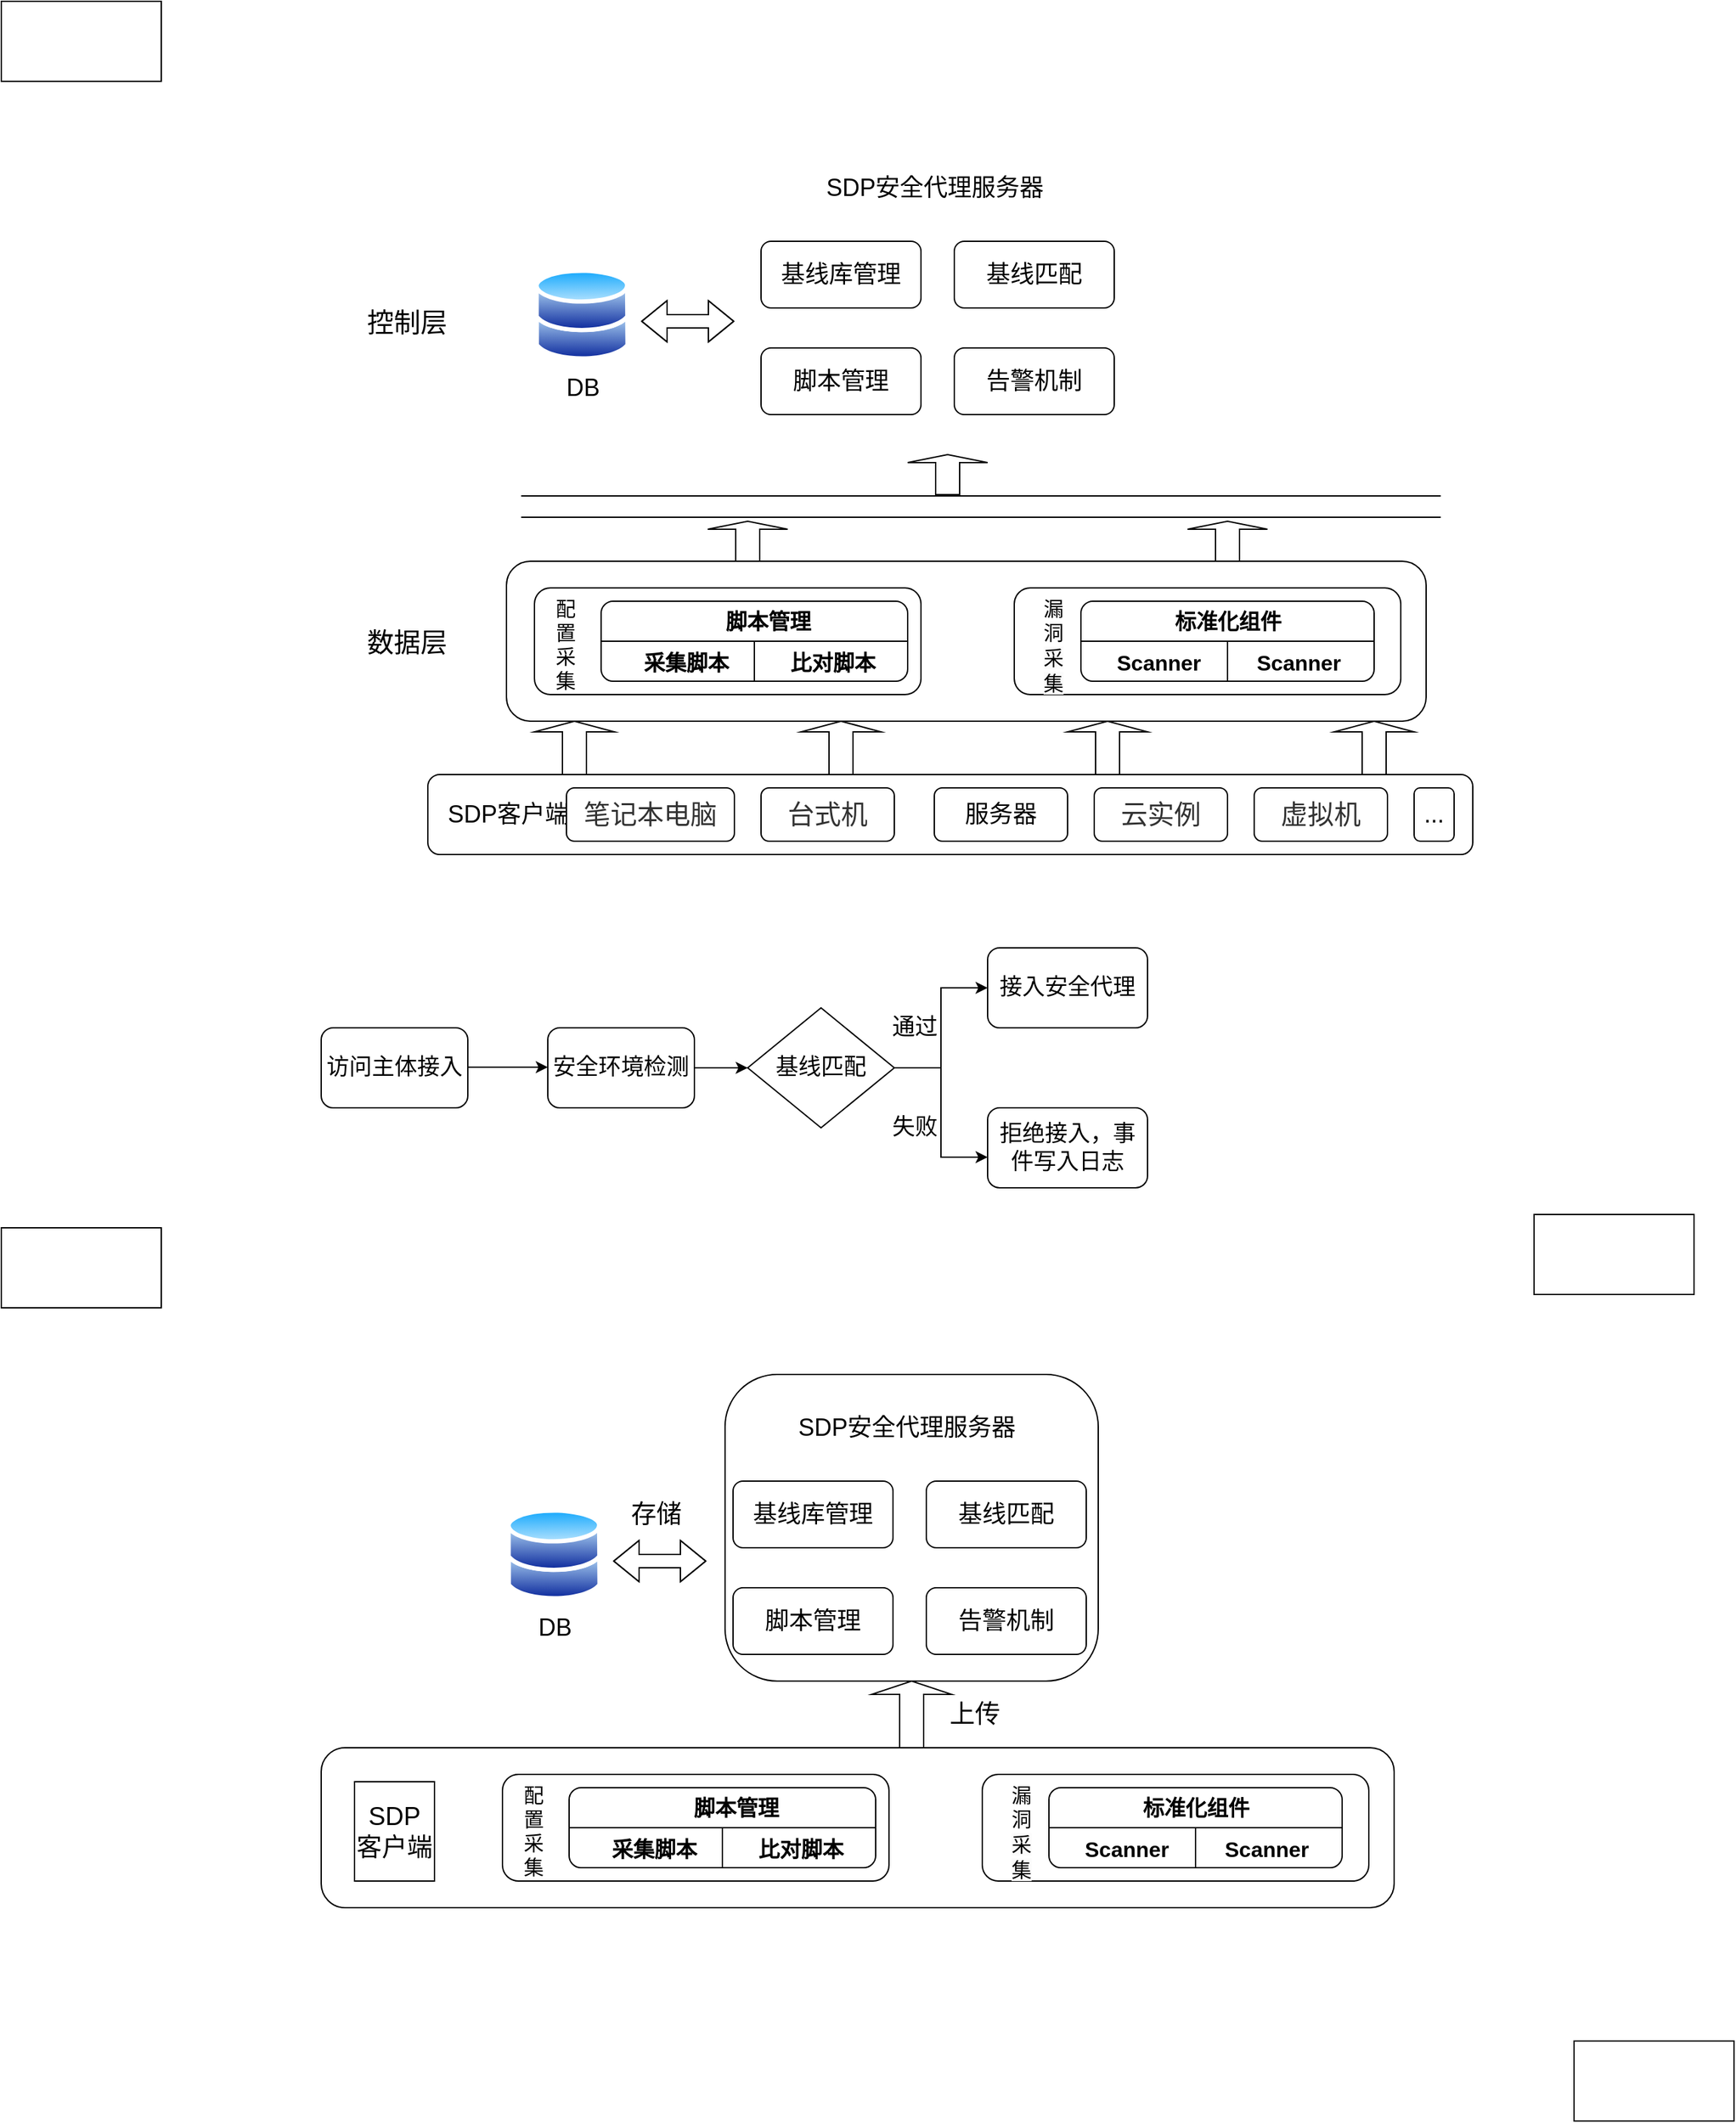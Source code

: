 <mxfile version="20.8.23" type="github">
  <diagram id="prtHgNgQTEPvFCAcTncT" name="Page-1">
    <mxGraphModel dx="2261" dy="1869" grid="1" gridSize="10" guides="1" tooltips="1" connect="1" arrows="1" fold="1" page="1" pageScale="1" pageWidth="827" pageHeight="1169" math="0" shadow="0">
      <root>
        <mxCell id="0" />
        <mxCell id="1" parent="0" />
        <mxCell id="ku3lEbieTSQeBnIbeFAv-19" value="" style="rounded=1;whiteSpace=wrap;html=1;fontSize=20;" vertex="1" parent="1">
          <mxGeometry x="-70" y="1210" width="805" height="120" as="geometry" />
        </mxCell>
        <mxCell id="IRRv_QjYVV9mL1Gj15er-1" value="" style="rounded=1;whiteSpace=wrap;html=1;" parent="1" vertex="1">
          <mxGeometry x="10" y="480" width="784" height="60" as="geometry" />
        </mxCell>
        <mxCell id="IRRv_QjYVV9mL1Gj15er-2" value="&lt;span style=&quot;font-size: 18px;&quot;&gt;SDP客户端&lt;/span&gt;" style="text;html=1;align=center;verticalAlign=middle;resizable=0;points=[];autosize=1;strokeColor=none;fillColor=none;" parent="1" vertex="1">
          <mxGeometry x="15" y="490" width="110" height="40" as="geometry" />
        </mxCell>
        <mxCell id="IRRv_QjYVV9mL1Gj15er-3" value="服务器" style="rounded=1;whiteSpace=wrap;html=1;fontSize=18;" parent="1" vertex="1">
          <mxGeometry x="390" y="490" width="100" height="40" as="geometry" />
        </mxCell>
        <mxCell id="IRRv_QjYVV9mL1Gj15er-4" value="&lt;span style=&quot;color: rgb(51, 51, 51); font-family: Arial, sans-serif; text-align: justify; background-color: rgb(255, 255, 255);&quot;&gt;&lt;font style=&quot;font-size: 20px;&quot;&gt;台式机&lt;/font&gt;&lt;/span&gt;" style="rounded=1;whiteSpace=wrap;html=1;fontSize=18;" parent="1" vertex="1">
          <mxGeometry x="260" y="490" width="100" height="40" as="geometry" />
        </mxCell>
        <mxCell id="IRRv_QjYVV9mL1Gj15er-5" value="&lt;span style=&quot;color: rgb(51, 51, 51); font-family: Arial, sans-serif; text-align: justify; background-color: rgb(255, 255, 255);&quot;&gt;&lt;font style=&quot;font-size: 20px;&quot;&gt;笔记本电脑&lt;/font&gt;&lt;/span&gt;" style="rounded=1;whiteSpace=wrap;html=1;fontSize=18;" parent="1" vertex="1">
          <mxGeometry x="114" y="490" width="126" height="40" as="geometry" />
        </mxCell>
        <mxCell id="IRRv_QjYVV9mL1Gj15er-6" value="&lt;span style=&quot;color: rgb(51, 51, 51); font-family: Arial, sans-serif; text-align: justify; background-color: rgb(255, 255, 255);&quot;&gt;&lt;font style=&quot;font-size: 20px;&quot;&gt;云实例&lt;/font&gt;&lt;/span&gt;" style="rounded=1;whiteSpace=wrap;html=1;fontSize=18;" parent="1" vertex="1">
          <mxGeometry x="510" y="490" width="100" height="40" as="geometry" />
        </mxCell>
        <mxCell id="IRRv_QjYVV9mL1Gj15er-8" value="&lt;span style=&quot;color: rgb(51, 51, 51); font-family: Arial, sans-serif; text-align: justify; background-color: rgb(255, 255, 255);&quot;&gt;&lt;font style=&quot;font-size: 20px;&quot;&gt;虚拟机&lt;/font&gt;&lt;/span&gt;" style="rounded=1;whiteSpace=wrap;html=1;fontSize=18;" parent="1" vertex="1">
          <mxGeometry x="630" y="490" width="100" height="40" as="geometry" />
        </mxCell>
        <mxCell id="IRRv_QjYVV9mL1Gj15er-10" value="..." style="rounded=1;whiteSpace=wrap;html=1;fontSize=18;" parent="1" vertex="1">
          <mxGeometry x="750" y="490" width="30" height="40" as="geometry" />
        </mxCell>
        <mxCell id="IRRv_QjYVV9mL1Gj15er-11" value="" style="shape=singleArrow;direction=north;whiteSpace=wrap;html=1;fontSize=20;" parent="1" vertex="1">
          <mxGeometry x="90" y="440" width="60" height="40" as="geometry" />
        </mxCell>
        <mxCell id="IRRv_QjYVV9mL1Gj15er-13" value="" style="shape=singleArrow;direction=north;whiteSpace=wrap;html=1;fontSize=20;" parent="1" vertex="1">
          <mxGeometry x="290" y="440" width="60" height="40" as="geometry" />
        </mxCell>
        <mxCell id="IRRv_QjYVV9mL1Gj15er-14" value="" style="shape=singleArrow;direction=north;whiteSpace=wrap;html=1;fontSize=20;" parent="1" vertex="1">
          <mxGeometry x="490" y="440" width="60" height="40" as="geometry" />
        </mxCell>
        <mxCell id="IRRv_QjYVV9mL1Gj15er-15" value="" style="shape=singleArrow;direction=north;whiteSpace=wrap;html=1;fontSize=20;" parent="1" vertex="1">
          <mxGeometry x="690" y="440" width="60" height="40" as="geometry" />
        </mxCell>
        <mxCell id="IRRv_QjYVV9mL1Gj15er-16" value="数据层" style="text;html=1;align=center;verticalAlign=middle;resizable=0;points=[];autosize=1;strokeColor=none;fillColor=none;fontSize=20;" parent="1" vertex="1">
          <mxGeometry x="-46" y="360" width="80" height="40" as="geometry" />
        </mxCell>
        <mxCell id="IRRv_QjYVV9mL1Gj15er-17" value="" style="rounded=1;whiteSpace=wrap;html=1;fontSize=20;" parent="1" vertex="1">
          <mxGeometry x="69" y="320" width="690" height="120" as="geometry" />
        </mxCell>
        <mxCell id="IRRv_QjYVV9mL1Gj15er-18" value="" style="rounded=1;whiteSpace=wrap;html=1;fontSize=20;" parent="1" vertex="1">
          <mxGeometry x="90" y="340" width="290" height="80" as="geometry" />
        </mxCell>
        <mxCell id="IRRv_QjYVV9mL1Gj15er-20" value="" style="rounded=1;whiteSpace=wrap;html=1;fontSize=20;" parent="1" vertex="1">
          <mxGeometry x="450" y="340" width="290" height="80" as="geometry" />
        </mxCell>
        <mxCell id="IRRv_QjYVV9mL1Gj15er-21" value="" style="rounded=1;whiteSpace=wrap;html=1;fontSize=20;" parent="1" vertex="1">
          <mxGeometry x="140" y="350" width="230" height="60" as="geometry" />
        </mxCell>
        <mxCell id="IRRv_QjYVV9mL1Gj15er-34" value="" style="endArrow=none;html=1;rounded=0;fontSize=20;" parent="1" source="IRRv_QjYVV9mL1Gj15er-21" edge="1">
          <mxGeometry width="50" height="50" relative="1" as="geometry">
            <mxPoint x="470" y="460" as="sourcePoint" />
            <mxPoint x="250" y="380" as="targetPoint" />
          </mxGeometry>
        </mxCell>
        <mxCell id="IRRv_QjYVV9mL1Gj15er-35" value="&lt;font style=&quot;font-size: 16px;&quot;&gt;&lt;b style=&quot;font-size: 16px;&quot;&gt;脚本管理&lt;/b&gt;&lt;/font&gt;" style="text;html=1;align=center;verticalAlign=middle;resizable=0;points=[];autosize=1;strokeColor=none;fillColor=none;fontSize=16;labelBackgroundColor=#ffffff;" parent="1" vertex="1">
          <mxGeometry x="220" y="350" width="90" height="30" as="geometry" />
        </mxCell>
        <mxCell id="IRRv_QjYVV9mL1Gj15er-36" value="&lt;b style=&quot;border-color: var(--border-color); color: rgb(0, 0, 0); font-family: Helvetica; font-size: 16px; font-style: normal; font-variant-ligatures: normal; font-variant-caps: normal; letter-spacing: normal; orphans: 2; text-align: center; text-indent: 0px; text-transform: none; widows: 2; word-spacing: 0px; -webkit-text-stroke-width: 0px; background-color: rgb(255, 255, 255); text-decoration-thickness: initial; text-decoration-style: initial; text-decoration-color: initial;&quot;&gt;采集脚本&lt;/b&gt;" style="text;whiteSpace=wrap;html=1;fontSize=16;" parent="1" vertex="1">
          <mxGeometry x="170" y="380" width="70" height="40" as="geometry" />
        </mxCell>
        <mxCell id="IRRv_QjYVV9mL1Gj15er-37" value="&lt;b style=&quot;border-color: var(--border-color); color: rgb(0, 0, 0); font-family: Helvetica; font-size: 16px; font-style: normal; font-variant-ligatures: normal; font-variant-caps: normal; letter-spacing: normal; orphans: 2; text-align: center; text-indent: 0px; text-transform: none; widows: 2; word-spacing: 0px; -webkit-text-stroke-width: 0px; background-color: rgb(255, 255, 255); text-decoration-thickness: initial; text-decoration-style: initial; text-decoration-color: initial;&quot;&gt;比对脚本&lt;/b&gt;" style="text;whiteSpace=wrap;html=1;fontSize=16;" parent="1" vertex="1">
          <mxGeometry x="280" y="380" width="80" height="40" as="geometry" />
        </mxCell>
        <mxCell id="IRRv_QjYVV9mL1Gj15er-39" value="" style="rounded=1;whiteSpace=wrap;html=1;fontSize=20;" parent="1" vertex="1">
          <mxGeometry x="500" y="350" width="220" height="60" as="geometry" />
        </mxCell>
        <mxCell id="IRRv_QjYVV9mL1Gj15er-40" value="&lt;div style=&quot;text-align: center; font-size: 15px;&quot;&gt;&lt;span style=&quot;background-color: initial;&quot;&gt;&lt;font style=&quot;font-size: 15px;&quot;&gt;漏洞&lt;/font&gt;&lt;/span&gt;&lt;/div&gt;&lt;span style=&quot;color: rgb(0, 0, 0); font-family: Helvetica; font-style: normal; font-variant-ligatures: normal; font-variant-caps: normal; font-weight: 400; letter-spacing: normal; orphans: 2; text-align: center; text-indent: 0px; text-transform: none; widows: 2; word-spacing: 0px; -webkit-text-stroke-width: 0px; background-color: rgb(251, 251, 251); text-decoration-thickness: initial; text-decoration-style: initial; text-decoration-color: initial; float: none; display: inline !important; font-size: 15px;&quot;&gt;&lt;font style=&quot;font-size: 15px;&quot;&gt;采集&lt;/font&gt;&lt;/span&gt;" style="text;whiteSpace=wrap;html=1;fontSize=16;" parent="1" vertex="1">
          <mxGeometry x="470" y="340" width="10" height="80" as="geometry" />
        </mxCell>
        <mxCell id="IRRv_QjYVV9mL1Gj15er-41" value="" style="endArrow=none;html=1;rounded=0;fontSize=16;exitX=1;exitY=0.5;exitDx=0;exitDy=0;entryX=0;entryY=0.5;entryDx=0;entryDy=0;" parent="1" source="IRRv_QjYVV9mL1Gj15er-39" target="IRRv_QjYVV9mL1Gj15er-39" edge="1">
          <mxGeometry width="50" height="50" relative="1" as="geometry">
            <mxPoint x="460" y="420" as="sourcePoint" />
            <mxPoint x="400" y="160" as="targetPoint" />
          </mxGeometry>
        </mxCell>
        <mxCell id="IRRv_QjYVV9mL1Gj15er-44" value="&lt;div style=&quot;text-align: center; font-size: 15px;&quot;&gt;配置采集&lt;/div&gt;" style="text;whiteSpace=wrap;html=1;fontSize=16;" parent="1" vertex="1">
          <mxGeometry x="104" y="340" width="10" height="80" as="geometry" />
        </mxCell>
        <mxCell id="IRRv_QjYVV9mL1Gj15er-48" value="" style="endArrow=none;html=1;rounded=0;fontSize=15;entryX=1;entryY=0.5;entryDx=0;entryDy=0;exitX=0;exitY=0.5;exitDx=0;exitDy=0;" parent="1" source="IRRv_QjYVV9mL1Gj15er-21" target="IRRv_QjYVV9mL1Gj15er-21" edge="1">
          <mxGeometry width="50" height="50" relative="1" as="geometry">
            <mxPoint x="230" y="290" as="sourcePoint" />
            <mxPoint x="380" y="260" as="targetPoint" />
          </mxGeometry>
        </mxCell>
        <mxCell id="IRRv_QjYVV9mL1Gj15er-49" value="" style="endArrow=none;html=1;rounded=0;fontSize=15;entryX=0.5;entryY=1;entryDx=0;entryDy=0;" parent="1" target="IRRv_QjYVV9mL1Gj15er-21" edge="1">
          <mxGeometry width="50" height="50" relative="1" as="geometry">
            <mxPoint x="255" y="380" as="sourcePoint" />
            <mxPoint x="360" y="250" as="targetPoint" />
          </mxGeometry>
        </mxCell>
        <mxCell id="IRRv_QjYVV9mL1Gj15er-51" value="" style="endArrow=none;html=1;rounded=0;fontSize=15;entryX=0.5;entryY=1;entryDx=0;entryDy=0;" parent="1" target="IRRv_QjYVV9mL1Gj15er-39" edge="1">
          <mxGeometry width="50" height="50" relative="1" as="geometry">
            <mxPoint x="610" y="380" as="sourcePoint" />
            <mxPoint x="490" y="230" as="targetPoint" />
          </mxGeometry>
        </mxCell>
        <mxCell id="IRRv_QjYVV9mL1Gj15er-52" value="&lt;font style=&quot;font-size: 16px;&quot;&gt;&lt;b style=&quot;font-size: 16px;&quot;&gt;标准化组件&lt;/b&gt;&lt;/font&gt;" style="text;html=1;align=center;verticalAlign=middle;resizable=0;points=[];autosize=1;strokeColor=none;fillColor=none;fontSize=16;labelBackgroundColor=#ffffff;" parent="1" vertex="1">
          <mxGeometry x="560" y="350" width="100" height="30" as="geometry" />
        </mxCell>
        <mxCell id="IRRv_QjYVV9mL1Gj15er-53" value="&lt;b style=&quot;border-color: var(--border-color); color: rgb(0, 0, 0); font-family: Helvetica; font-size: 16px; font-style: normal; font-variant-ligatures: normal; font-variant-caps: normal; letter-spacing: normal; orphans: 2; text-align: center; text-indent: 0px; text-transform: none; widows: 2; word-spacing: 0px; -webkit-text-stroke-width: 0px; background-color: rgb(255, 255, 255); text-decoration-thickness: initial; text-decoration-style: initial; text-decoration-color: initial;&quot;&gt;Scanner&lt;/b&gt;" style="text;whiteSpace=wrap;html=1;fontSize=16;" parent="1" vertex="1">
          <mxGeometry x="630" y="380" width="70" height="30" as="geometry" />
        </mxCell>
        <mxCell id="IRRv_QjYVV9mL1Gj15er-54" value="&lt;b style=&quot;border-color: var(--border-color); color: rgb(0, 0, 0); font-family: Helvetica; font-size: 16px; font-style: normal; font-variant-ligatures: normal; font-variant-caps: normal; letter-spacing: normal; orphans: 2; text-align: center; text-indent: 0px; text-transform: none; widows: 2; word-spacing: 0px; -webkit-text-stroke-width: 0px; background-color: rgb(255, 255, 255); text-decoration-thickness: initial; text-decoration-style: initial; text-decoration-color: initial;&quot;&gt;Scanner&lt;/b&gt;" style="text;whiteSpace=wrap;html=1;fontSize=16;" parent="1" vertex="1">
          <mxGeometry x="525" y="380" width="70" height="30" as="geometry" />
        </mxCell>
        <mxCell id="IRRv_QjYVV9mL1Gj15er-60" value="" style="shape=link;html=1;rounded=0;fontSize=15;width=16;" parent="1" edge="1">
          <mxGeometry width="100" relative="1" as="geometry">
            <mxPoint x="80" y="279" as="sourcePoint" />
            <mxPoint x="770" y="279" as="targetPoint" />
            <Array as="points">
              <mxPoint x="430" y="279" />
            </Array>
          </mxGeometry>
        </mxCell>
        <mxCell id="IRRv_QjYVV9mL1Gj15er-61" value="" style="shape=singleArrow;direction=north;whiteSpace=wrap;html=1;fontSize=20;" parent="1" vertex="1">
          <mxGeometry x="220" y="290" width="60" height="30" as="geometry" />
        </mxCell>
        <mxCell id="IRRv_QjYVV9mL1Gj15er-62" value="" style="shape=singleArrow;direction=north;whiteSpace=wrap;html=1;fontSize=20;" parent="1" vertex="1">
          <mxGeometry x="580" y="290" width="60" height="30" as="geometry" />
        </mxCell>
        <mxCell id="IRRv_QjYVV9mL1Gj15er-63" value="" style="shape=singleArrow;direction=north;whiteSpace=wrap;html=1;fontSize=20;" parent="1" vertex="1">
          <mxGeometry x="370" y="240" width="60" height="30" as="geometry" />
        </mxCell>
        <mxCell id="IRRv_QjYVV9mL1Gj15er-69" value="" style="rounded=1;whiteSpace=wrap;html=1;labelBackgroundColor=#ffffff;fontSize=15;arcSize=17;" parent="1" vertex="1">
          <mxGeometry x="233" y="930" width="280" height="230" as="geometry" />
        </mxCell>
        <mxCell id="IRRv_QjYVV9mL1Gj15er-71" value="&lt;font style=&quot;font-size: 18px;&quot;&gt;DB&lt;/font&gt;" style="text;html=1;align=center;verticalAlign=middle;resizable=0;points=[];autosize=1;strokeColor=none;fillColor=none;fontSize=15;labelBackgroundColor=#ffffff;" parent="1" vertex="1">
          <mxGeometry x="100.72" y="170" width="50" height="40" as="geometry" />
        </mxCell>
        <mxCell id="IRRv_QjYVV9mL1Gj15er-74" value="" style="aspect=fixed;perimeter=ellipsePerimeter;html=1;align=center;shadow=0;dashed=0;spacingTop=3;image;image=img/lib/active_directory/databases.svg;labelBackgroundColor=#ffffff;fontSize=15;" parent="1" vertex="1">
          <mxGeometry x="90" y="100" width="71.43" height="70" as="geometry" />
        </mxCell>
        <mxCell id="IRRv_QjYVV9mL1Gj15er-75" value="&lt;span&gt;SDP安全代理服务器&lt;/span&gt;" style="text;html=1;align=center;verticalAlign=middle;resizable=0;points=[];autosize=1;strokeColor=none;fillColor=none;fontSize=18;" parent="1" vertex="1">
          <mxGeometry x="295" y="20" width="190" height="40" as="geometry" />
        </mxCell>
        <mxCell id="IRRv_QjYVV9mL1Gj15er-76" value="" style="shape=flexArrow;endArrow=classic;startArrow=classic;html=1;rounded=0;fontSize=15;" parent="1" edge="1">
          <mxGeometry width="100" height="100" relative="1" as="geometry">
            <mxPoint x="170" y="140" as="sourcePoint" />
            <mxPoint x="240" y="140" as="targetPoint" />
            <Array as="points">
              <mxPoint x="200" y="140" />
            </Array>
          </mxGeometry>
        </mxCell>
        <mxCell id="IRRv_QjYVV9mL1Gj15er-77" value="基线库管理" style="rounded=1;whiteSpace=wrap;html=1;labelBackgroundColor=#ffffff;fontSize=18;" parent="1" vertex="1">
          <mxGeometry x="260" y="80" width="120" height="50" as="geometry" />
        </mxCell>
        <mxCell id="IRRv_QjYVV9mL1Gj15er-78" value="基线匹配" style="rounded=1;whiteSpace=wrap;html=1;labelBackgroundColor=#ffffff;fontSize=18;" parent="1" vertex="1">
          <mxGeometry x="405" y="80" width="120" height="50" as="geometry" />
        </mxCell>
        <mxCell id="IRRv_QjYVV9mL1Gj15er-79" value="脚本管理" style="rounded=1;whiteSpace=wrap;html=1;labelBackgroundColor=#ffffff;fontSize=18;" parent="1" vertex="1">
          <mxGeometry x="260" y="160" width="120" height="50" as="geometry" />
        </mxCell>
        <mxCell id="IRRv_QjYVV9mL1Gj15er-80" value="告警机制" style="rounded=1;whiteSpace=wrap;html=1;labelBackgroundColor=#ffffff;fontSize=18;" parent="1" vertex="1">
          <mxGeometry x="405" y="160" width="120" height="50" as="geometry" />
        </mxCell>
        <mxCell id="6lv0VeSdasBS07ZKoq6K-3" value="控制层" style="text;html=1;align=center;verticalAlign=middle;resizable=0;points=[];autosize=1;strokeColor=none;fillColor=none;fontSize=20;" parent="1" vertex="1">
          <mxGeometry x="-46" y="120" width="80" height="40" as="geometry" />
        </mxCell>
        <mxCell id="6lv0VeSdasBS07ZKoq6K-7" style="edgeStyle=orthogonalEdgeStyle;rounded=0;orthogonalLoop=1;jettySize=auto;html=1;entryX=0;entryY=0.5;entryDx=0;entryDy=0;" parent="1" source="6lv0VeSdasBS07ZKoq6K-4" target="6lv0VeSdasBS07ZKoq6K-6" edge="1">
          <mxGeometry relative="1" as="geometry" />
        </mxCell>
        <mxCell id="6lv0VeSdasBS07ZKoq6K-4" value="&lt;font style=&quot;font-size: 17px;&quot;&gt;安全环境检测&lt;/font&gt;" style="rounded=1;whiteSpace=wrap;html=1;" parent="1" vertex="1">
          <mxGeometry x="100" y="670" width="110" height="60" as="geometry" />
        </mxCell>
        <mxCell id="6lv0VeSdasBS07ZKoq6K-14" style="edgeStyle=orthogonalEdgeStyle;rounded=0;orthogonalLoop=1;jettySize=auto;html=1;entryX=0;entryY=0.5;entryDx=0;entryDy=0;fontSize=17;" parent="1" source="6lv0VeSdasBS07ZKoq6K-6" target="6lv0VeSdasBS07ZKoq6K-12" edge="1">
          <mxGeometry relative="1" as="geometry" />
        </mxCell>
        <mxCell id="6lv0VeSdasBS07ZKoq6K-15" style="edgeStyle=orthogonalEdgeStyle;rounded=0;orthogonalLoop=1;jettySize=auto;html=1;entryX=0;entryY=0.617;entryDx=0;entryDy=0;entryPerimeter=0;fontSize=17;" parent="1" source="6lv0VeSdasBS07ZKoq6K-6" target="6lv0VeSdasBS07ZKoq6K-13" edge="1">
          <mxGeometry relative="1" as="geometry" />
        </mxCell>
        <mxCell id="6lv0VeSdasBS07ZKoq6K-6" value="&lt;font style=&quot;font-size: 17px;&quot;&gt;基线匹配&lt;/font&gt;" style="rhombus;whiteSpace=wrap;html=1;" parent="1" vertex="1">
          <mxGeometry x="250" y="655" width="110" height="90" as="geometry" />
        </mxCell>
        <mxCell id="6lv0VeSdasBS07ZKoq6K-9" value="" style="endArrow=classic;html=1;rounded=0;" parent="1" edge="1">
          <mxGeometry width="50" height="50" relative="1" as="geometry">
            <mxPoint x="10" y="699.5" as="sourcePoint" />
            <mxPoint x="100" y="699.5" as="targetPoint" />
          </mxGeometry>
        </mxCell>
        <mxCell id="6lv0VeSdasBS07ZKoq6K-10" value="&lt;span style=&quot;font-size: 17px;&quot;&gt;通过&lt;/span&gt;" style="text;html=1;align=center;verticalAlign=middle;resizable=0;points=[];autosize=1;strokeColor=none;fillColor=none;" parent="1" vertex="1">
          <mxGeometry x="345" y="655" width="60" height="30" as="geometry" />
        </mxCell>
        <mxCell id="6lv0VeSdasBS07ZKoq6K-11" value="&lt;span style=&quot;&quot;&gt;访问主体接入&lt;/span&gt;" style="rounded=1;whiteSpace=wrap;html=1;fontSize=17;" parent="1" vertex="1">
          <mxGeometry x="-70" y="670" width="110" height="60" as="geometry" />
        </mxCell>
        <mxCell id="6lv0VeSdasBS07ZKoq6K-12" value="接入安全代理" style="rounded=1;whiteSpace=wrap;html=1;fontSize=17;" parent="1" vertex="1">
          <mxGeometry x="430" y="610" width="120" height="60" as="geometry" />
        </mxCell>
        <mxCell id="6lv0VeSdasBS07ZKoq6K-13" value="拒绝接入，事件写入日志" style="rounded=1;whiteSpace=wrap;html=1;fontSize=17;" parent="1" vertex="1">
          <mxGeometry x="430" y="730" width="120" height="60" as="geometry" />
        </mxCell>
        <mxCell id="6lv0VeSdasBS07ZKoq6K-16" value="&lt;span style=&quot;font-size: 17px;&quot;&gt;失败&lt;/span&gt;" style="text;html=1;align=center;verticalAlign=middle;resizable=0;points=[];autosize=1;strokeColor=none;fillColor=none;" parent="1" vertex="1">
          <mxGeometry x="345" y="730" width="60" height="30" as="geometry" />
        </mxCell>
        <mxCell id="ku3lEbieTSQeBnIbeFAv-3" value="" style="rounded=0;whiteSpace=wrap;html=1;" vertex="1" parent="1">
          <mxGeometry x="-310" y="-100" width="120" height="60" as="geometry" />
        </mxCell>
        <mxCell id="ku3lEbieTSQeBnIbeFAv-4" value="" style="rounded=0;whiteSpace=wrap;html=1;" vertex="1" parent="1">
          <mxGeometry x="840" y="810" width="120" height="60" as="geometry" />
        </mxCell>
        <mxCell id="ku3lEbieTSQeBnIbeFAv-20" value="" style="rounded=1;whiteSpace=wrap;html=1;fontSize=20;" vertex="1" parent="1">
          <mxGeometry x="66" y="1230" width="290" height="80" as="geometry" />
        </mxCell>
        <mxCell id="ku3lEbieTSQeBnIbeFAv-21" value="" style="rounded=1;whiteSpace=wrap;html=1;fontSize=20;" vertex="1" parent="1">
          <mxGeometry x="426" y="1230" width="290" height="80" as="geometry" />
        </mxCell>
        <mxCell id="ku3lEbieTSQeBnIbeFAv-22" value="" style="rounded=1;whiteSpace=wrap;html=1;fontSize=20;" vertex="1" parent="1">
          <mxGeometry x="116" y="1240" width="230" height="60" as="geometry" />
        </mxCell>
        <mxCell id="ku3lEbieTSQeBnIbeFAv-23" value="" style="endArrow=none;html=1;rounded=0;fontSize=20;" edge="1" parent="1" source="ku3lEbieTSQeBnIbeFAv-22">
          <mxGeometry width="50" height="50" relative="1" as="geometry">
            <mxPoint x="446" y="1350" as="sourcePoint" />
            <mxPoint x="226" y="1270" as="targetPoint" />
          </mxGeometry>
        </mxCell>
        <mxCell id="ku3lEbieTSQeBnIbeFAv-24" value="&lt;font style=&quot;font-size: 16px;&quot;&gt;&lt;b style=&quot;font-size: 16px;&quot;&gt;脚本管理&lt;/b&gt;&lt;/font&gt;" style="text;html=1;align=center;verticalAlign=middle;resizable=0;points=[];autosize=1;strokeColor=none;fillColor=none;fontSize=16;labelBackgroundColor=#ffffff;" vertex="1" parent="1">
          <mxGeometry x="196" y="1240" width="90" height="30" as="geometry" />
        </mxCell>
        <mxCell id="ku3lEbieTSQeBnIbeFAv-25" value="&lt;b style=&quot;border-color: var(--border-color); color: rgb(0, 0, 0); font-family: Helvetica; font-size: 16px; font-style: normal; font-variant-ligatures: normal; font-variant-caps: normal; letter-spacing: normal; orphans: 2; text-align: center; text-indent: 0px; text-transform: none; widows: 2; word-spacing: 0px; -webkit-text-stroke-width: 0px; background-color: rgb(255, 255, 255); text-decoration-thickness: initial; text-decoration-style: initial; text-decoration-color: initial;&quot;&gt;采集脚本&lt;/b&gt;" style="text;whiteSpace=wrap;html=1;fontSize=16;" vertex="1" parent="1">
          <mxGeometry x="146" y="1270" width="70" height="40" as="geometry" />
        </mxCell>
        <mxCell id="ku3lEbieTSQeBnIbeFAv-26" value="&lt;b style=&quot;border-color: var(--border-color); color: rgb(0, 0, 0); font-family: Helvetica; font-size: 16px; font-style: normal; font-variant-ligatures: normal; font-variant-caps: normal; letter-spacing: normal; orphans: 2; text-align: center; text-indent: 0px; text-transform: none; widows: 2; word-spacing: 0px; -webkit-text-stroke-width: 0px; background-color: rgb(255, 255, 255); text-decoration-thickness: initial; text-decoration-style: initial; text-decoration-color: initial;&quot;&gt;比对脚本&lt;/b&gt;" style="text;whiteSpace=wrap;html=1;fontSize=16;" vertex="1" parent="1">
          <mxGeometry x="256" y="1270" width="80" height="40" as="geometry" />
        </mxCell>
        <mxCell id="ku3lEbieTSQeBnIbeFAv-27" value="" style="rounded=1;whiteSpace=wrap;html=1;fontSize=20;" vertex="1" parent="1">
          <mxGeometry x="476" y="1240" width="220" height="60" as="geometry" />
        </mxCell>
        <mxCell id="ku3lEbieTSQeBnIbeFAv-28" value="&lt;div style=&quot;text-align: center; font-size: 15px;&quot;&gt;&lt;span style=&quot;background-color: initial;&quot;&gt;&lt;font style=&quot;font-size: 15px;&quot;&gt;漏洞&lt;/font&gt;&lt;/span&gt;&lt;/div&gt;&lt;span style=&quot;color: rgb(0, 0, 0); font-family: Helvetica; font-style: normal; font-variant-ligatures: normal; font-variant-caps: normal; font-weight: 400; letter-spacing: normal; orphans: 2; text-align: center; text-indent: 0px; text-transform: none; widows: 2; word-spacing: 0px; -webkit-text-stroke-width: 0px; background-color: rgb(251, 251, 251); text-decoration-thickness: initial; text-decoration-style: initial; text-decoration-color: initial; float: none; display: inline !important; font-size: 15px;&quot;&gt;&lt;font style=&quot;font-size: 15px;&quot;&gt;采集&lt;/font&gt;&lt;/span&gt;" style="text;whiteSpace=wrap;html=1;fontSize=16;" vertex="1" parent="1">
          <mxGeometry x="446" y="1230" width="10" height="80" as="geometry" />
        </mxCell>
        <mxCell id="ku3lEbieTSQeBnIbeFAv-29" value="" style="endArrow=none;html=1;rounded=0;fontSize=16;exitX=1;exitY=0.5;exitDx=0;exitDy=0;entryX=0;entryY=0.5;entryDx=0;entryDy=0;" edge="1" parent="1" source="ku3lEbieTSQeBnIbeFAv-27" target="ku3lEbieTSQeBnIbeFAv-27">
          <mxGeometry width="50" height="50" relative="1" as="geometry">
            <mxPoint x="436" y="1310" as="sourcePoint" />
            <mxPoint x="376" y="1050" as="targetPoint" />
          </mxGeometry>
        </mxCell>
        <mxCell id="ku3lEbieTSQeBnIbeFAv-30" value="&lt;div style=&quot;text-align: center; font-size: 15px;&quot;&gt;配置采集&lt;/div&gt;" style="text;whiteSpace=wrap;html=1;fontSize=16;" vertex="1" parent="1">
          <mxGeometry x="80" y="1230" width="10" height="80" as="geometry" />
        </mxCell>
        <mxCell id="ku3lEbieTSQeBnIbeFAv-31" value="" style="endArrow=none;html=1;rounded=0;fontSize=15;entryX=1;entryY=0.5;entryDx=0;entryDy=0;exitX=0;exitY=0.5;exitDx=0;exitDy=0;" edge="1" parent="1" source="ku3lEbieTSQeBnIbeFAv-22" target="ku3lEbieTSQeBnIbeFAv-22">
          <mxGeometry width="50" height="50" relative="1" as="geometry">
            <mxPoint x="206" y="1180" as="sourcePoint" />
            <mxPoint x="356" y="1150" as="targetPoint" />
          </mxGeometry>
        </mxCell>
        <mxCell id="ku3lEbieTSQeBnIbeFAv-32" value="" style="endArrow=none;html=1;rounded=0;fontSize=15;entryX=0.5;entryY=1;entryDx=0;entryDy=0;" edge="1" parent="1" target="ku3lEbieTSQeBnIbeFAv-22">
          <mxGeometry width="50" height="50" relative="1" as="geometry">
            <mxPoint x="231" y="1270" as="sourcePoint" />
            <mxPoint x="336" y="1140" as="targetPoint" />
          </mxGeometry>
        </mxCell>
        <mxCell id="ku3lEbieTSQeBnIbeFAv-33" value="" style="endArrow=none;html=1;rounded=0;fontSize=15;entryX=0.5;entryY=1;entryDx=0;entryDy=0;" edge="1" parent="1" target="ku3lEbieTSQeBnIbeFAv-27">
          <mxGeometry width="50" height="50" relative="1" as="geometry">
            <mxPoint x="586" y="1270" as="sourcePoint" />
            <mxPoint x="466" y="1120" as="targetPoint" />
          </mxGeometry>
        </mxCell>
        <mxCell id="ku3lEbieTSQeBnIbeFAv-34" value="&lt;font style=&quot;font-size: 16px;&quot;&gt;&lt;b style=&quot;font-size: 16px;&quot;&gt;标准化组件&lt;/b&gt;&lt;/font&gt;" style="text;html=1;align=center;verticalAlign=middle;resizable=0;points=[];autosize=1;strokeColor=none;fillColor=none;fontSize=16;labelBackgroundColor=#ffffff;" vertex="1" parent="1">
          <mxGeometry x="536" y="1240" width="100" height="30" as="geometry" />
        </mxCell>
        <mxCell id="ku3lEbieTSQeBnIbeFAv-35" value="&lt;b style=&quot;border-color: var(--border-color); color: rgb(0, 0, 0); font-family: Helvetica; font-size: 16px; font-style: normal; font-variant-ligatures: normal; font-variant-caps: normal; letter-spacing: normal; orphans: 2; text-align: center; text-indent: 0px; text-transform: none; widows: 2; word-spacing: 0px; -webkit-text-stroke-width: 0px; background-color: rgb(255, 255, 255); text-decoration-thickness: initial; text-decoration-style: initial; text-decoration-color: initial;&quot;&gt;Scanner&lt;/b&gt;" style="text;whiteSpace=wrap;html=1;fontSize=16;" vertex="1" parent="1">
          <mxGeometry x="606" y="1270" width="70" height="30" as="geometry" />
        </mxCell>
        <mxCell id="ku3lEbieTSQeBnIbeFAv-36" value="&lt;b style=&quot;border-color: var(--border-color); color: rgb(0, 0, 0); font-family: Helvetica; font-size: 16px; font-style: normal; font-variant-ligatures: normal; font-variant-caps: normal; letter-spacing: normal; orphans: 2; text-align: center; text-indent: 0px; text-transform: none; widows: 2; word-spacing: 0px; -webkit-text-stroke-width: 0px; background-color: rgb(255, 255, 255); text-decoration-thickness: initial; text-decoration-style: initial; text-decoration-color: initial;&quot;&gt;Scanner&lt;/b&gt;" style="text;whiteSpace=wrap;html=1;fontSize=16;" vertex="1" parent="1">
          <mxGeometry x="501" y="1270" width="70" height="30" as="geometry" />
        </mxCell>
        <mxCell id="ku3lEbieTSQeBnIbeFAv-38" value="" style="shape=singleArrow;direction=north;whiteSpace=wrap;html=1;fontSize=20;" vertex="1" parent="1">
          <mxGeometry x="343" y="1160" width="60" height="50" as="geometry" />
        </mxCell>
        <mxCell id="ku3lEbieTSQeBnIbeFAv-41" value="&lt;font style=&quot;font-size: 18px;&quot;&gt;DB&lt;/font&gt;" style="text;html=1;align=center;verticalAlign=middle;resizable=0;points=[];autosize=1;strokeColor=none;fillColor=none;fontSize=15;labelBackgroundColor=#ffffff;" vertex="1" parent="1">
          <mxGeometry x="79.72" y="1100" width="50" height="40" as="geometry" />
        </mxCell>
        <mxCell id="ku3lEbieTSQeBnIbeFAv-42" value="" style="aspect=fixed;perimeter=ellipsePerimeter;html=1;align=center;shadow=0;dashed=0;spacingTop=3;image;image=img/lib/active_directory/databases.svg;labelBackgroundColor=#ffffff;fontSize=15;" vertex="1" parent="1">
          <mxGeometry x="69" y="1030" width="71.43" height="70" as="geometry" />
        </mxCell>
        <mxCell id="ku3lEbieTSQeBnIbeFAv-43" value="&lt;span&gt;SDP安全代理服务器&lt;/span&gt;" style="text;html=1;align=center;verticalAlign=middle;resizable=0;points=[];autosize=1;strokeColor=none;fillColor=none;fontSize=18;" vertex="1" parent="1">
          <mxGeometry x="274" y="950" width="190" height="40" as="geometry" />
        </mxCell>
        <mxCell id="ku3lEbieTSQeBnIbeFAv-44" value="" style="shape=flexArrow;endArrow=classic;startArrow=classic;html=1;rounded=0;fontSize=15;" edge="1" parent="1">
          <mxGeometry width="100" height="100" relative="1" as="geometry">
            <mxPoint x="149" y="1070" as="sourcePoint" />
            <mxPoint x="219" y="1070" as="targetPoint" />
            <Array as="points">
              <mxPoint x="179" y="1070" />
            </Array>
          </mxGeometry>
        </mxCell>
        <mxCell id="ku3lEbieTSQeBnIbeFAv-45" value="基线库管理" style="rounded=1;whiteSpace=wrap;html=1;labelBackgroundColor=#ffffff;fontSize=18;" vertex="1" parent="1">
          <mxGeometry x="239" y="1010" width="120" height="50" as="geometry" />
        </mxCell>
        <mxCell id="ku3lEbieTSQeBnIbeFAv-46" value="基线匹配" style="rounded=1;whiteSpace=wrap;html=1;labelBackgroundColor=#ffffff;fontSize=18;" vertex="1" parent="1">
          <mxGeometry x="384" y="1010" width="120" height="50" as="geometry" />
        </mxCell>
        <mxCell id="ku3lEbieTSQeBnIbeFAv-47" value="脚本管理" style="rounded=1;whiteSpace=wrap;html=1;labelBackgroundColor=#ffffff;fontSize=18;" vertex="1" parent="1">
          <mxGeometry x="239" y="1090" width="120" height="50" as="geometry" />
        </mxCell>
        <mxCell id="ku3lEbieTSQeBnIbeFAv-48" value="告警机制" style="rounded=1;whiteSpace=wrap;html=1;labelBackgroundColor=#ffffff;fontSize=18;" vertex="1" parent="1">
          <mxGeometry x="384" y="1090" width="120" height="50" as="geometry" />
        </mxCell>
        <mxCell id="ku3lEbieTSQeBnIbeFAv-51" value="&lt;font style=&quot;font-size: 19px;&quot;&gt;SDP客户端&lt;/font&gt;" style="rounded=0;whiteSpace=wrap;html=1;" vertex="1" parent="1">
          <mxGeometry x="-45" y="1235.5" width="60" height="74.5" as="geometry" />
        </mxCell>
        <mxCell id="ku3lEbieTSQeBnIbeFAv-55" value="上传" style="text;html=1;align=center;verticalAlign=middle;resizable=0;points=[];autosize=1;strokeColor=none;fillColor=none;fontSize=19;" vertex="1" parent="1">
          <mxGeometry x="390" y="1165" width="60" height="40" as="geometry" />
        </mxCell>
        <mxCell id="ku3lEbieTSQeBnIbeFAv-56" value="存储" style="text;html=1;align=center;verticalAlign=middle;resizable=0;points=[];autosize=1;strokeColor=none;fillColor=none;fontSize=19;" vertex="1" parent="1">
          <mxGeometry x="151" y="1015" width="60" height="40" as="geometry" />
        </mxCell>
        <mxCell id="ku3lEbieTSQeBnIbeFAv-57" value="" style="rounded=0;whiteSpace=wrap;html=1;fontSize=19;" vertex="1" parent="1">
          <mxGeometry x="-310" y="820" width="120" height="60" as="geometry" />
        </mxCell>
        <mxCell id="ku3lEbieTSQeBnIbeFAv-58" value="" style="rounded=0;whiteSpace=wrap;html=1;fontSize=19;" vertex="1" parent="1">
          <mxGeometry x="870" y="1430" width="120" height="60" as="geometry" />
        </mxCell>
      </root>
    </mxGraphModel>
  </diagram>
</mxfile>
